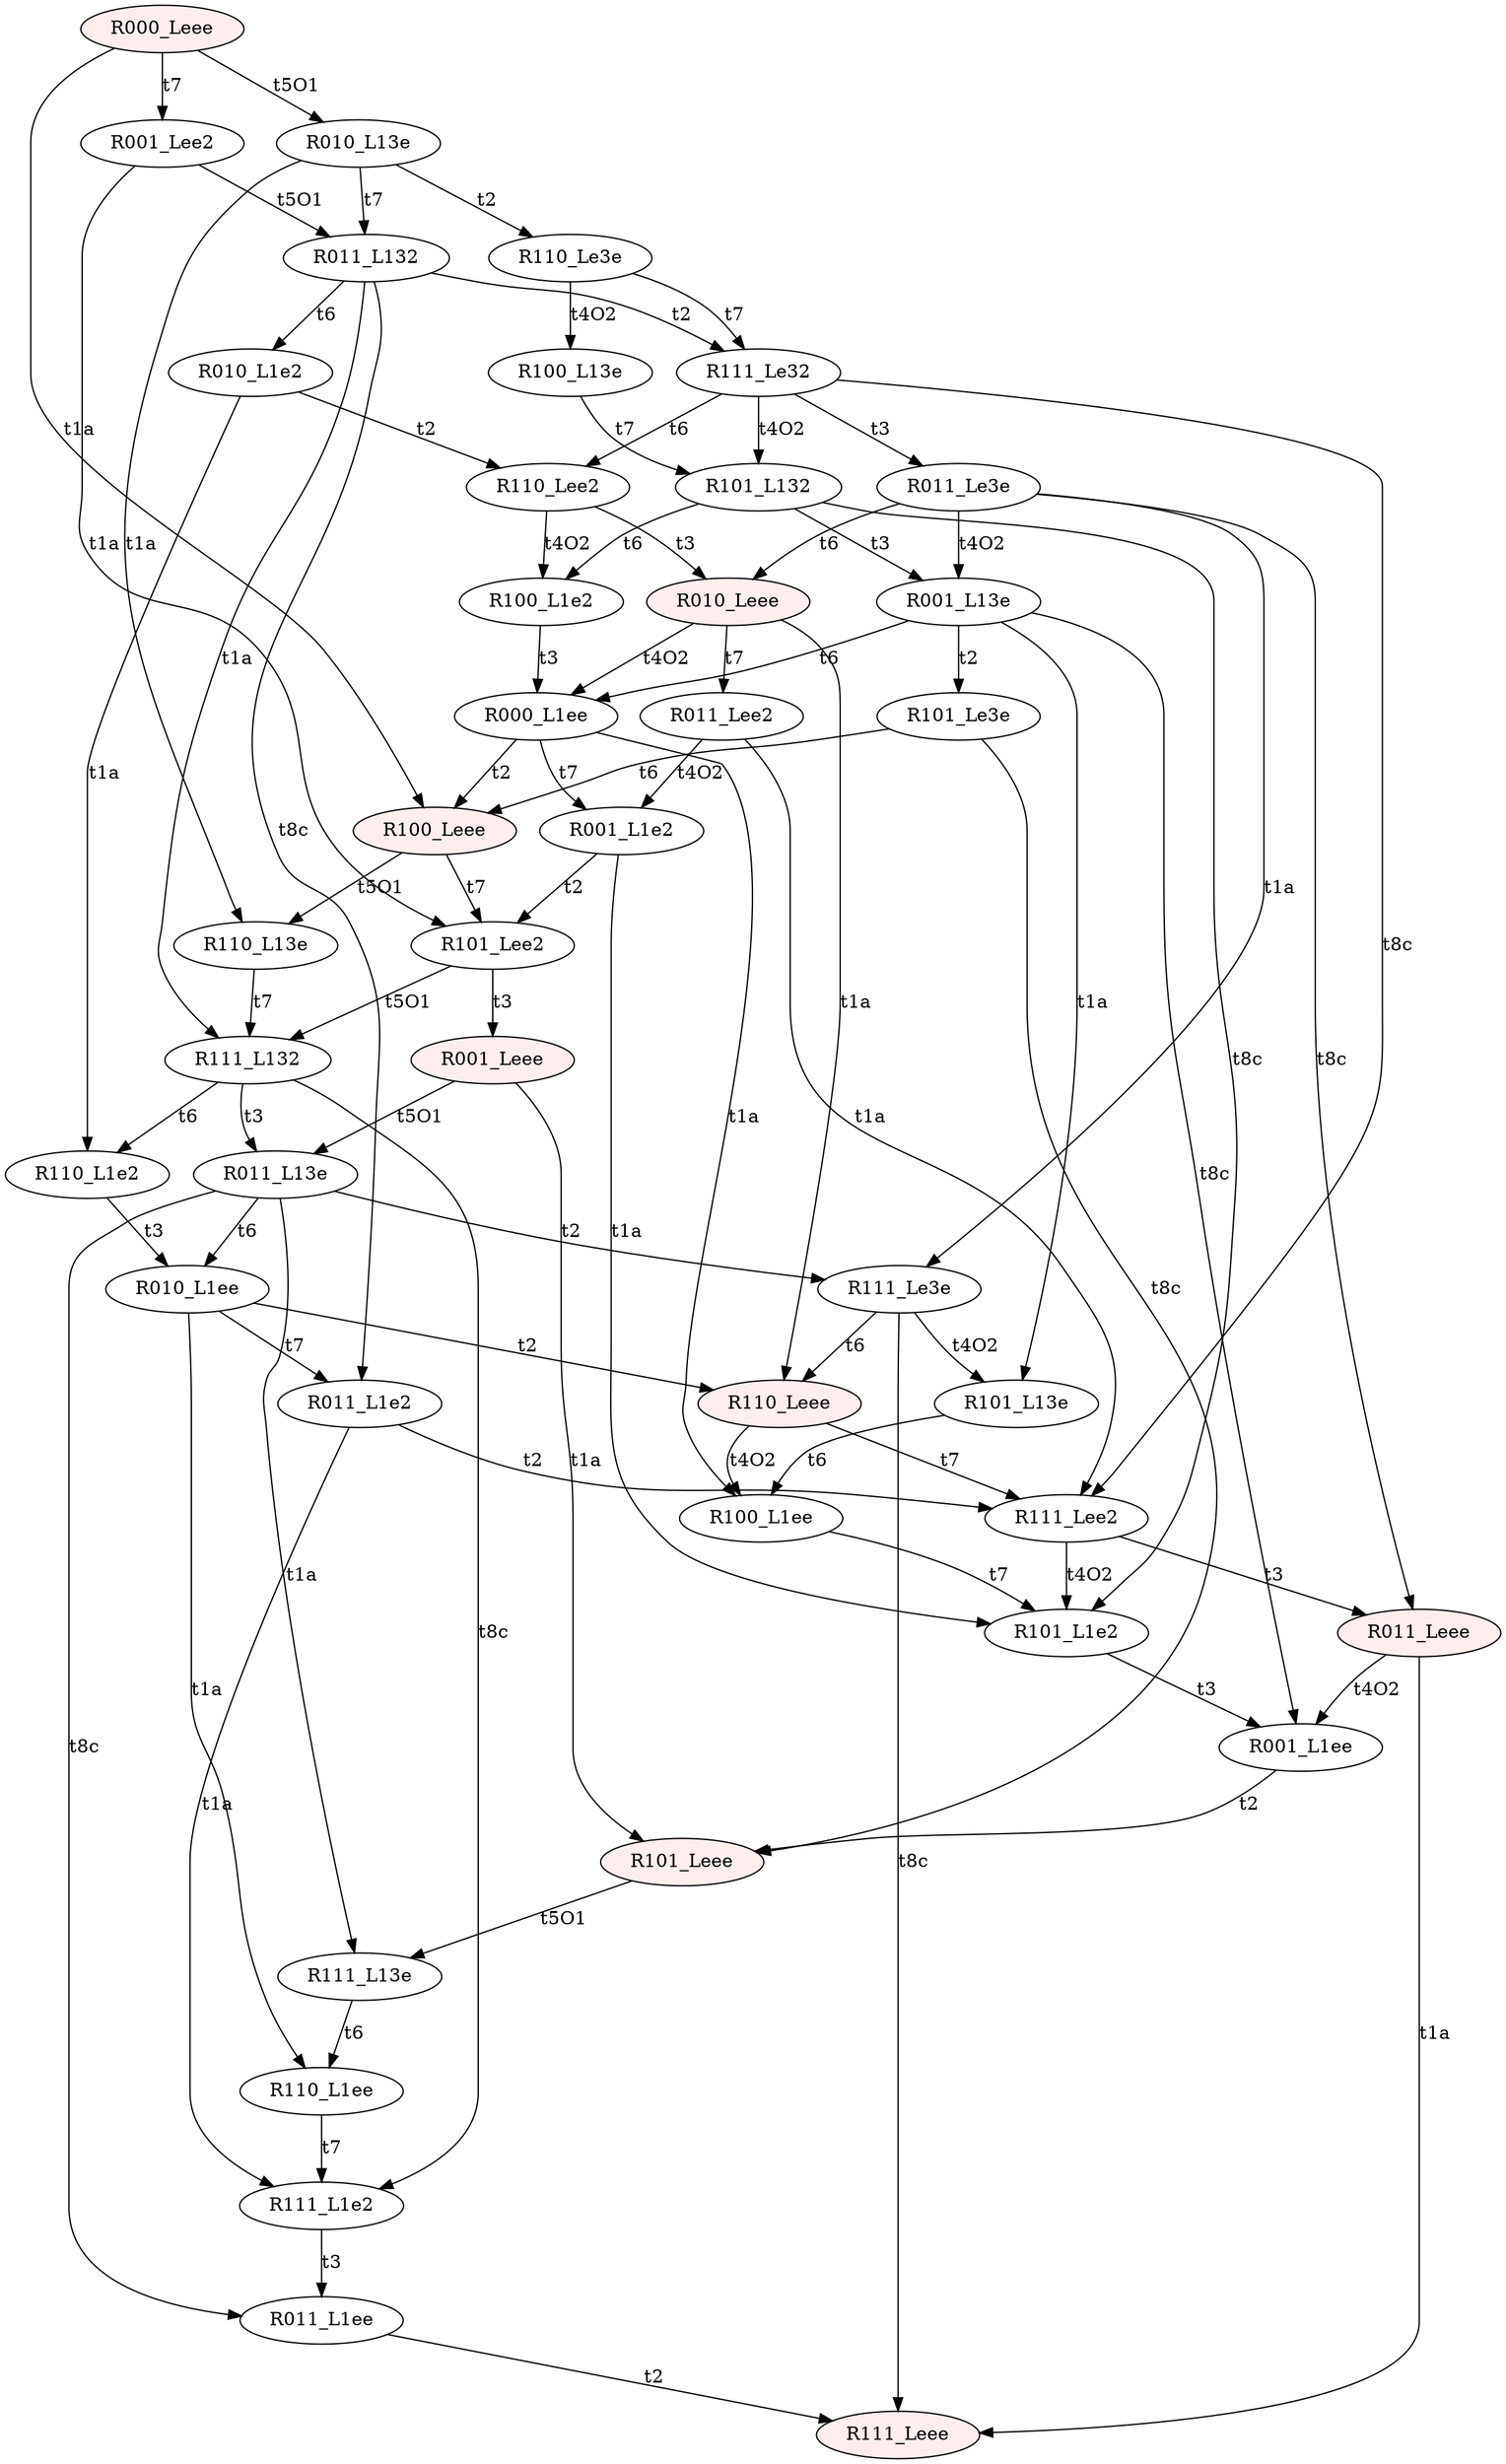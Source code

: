 digraph "SCinput/i" {
node [style=filled fillcolor="#FFEEEE"]; R000_Leee ;
node [style=filled fillcolor="#FFEEEE"]; R100_Leee ;
node [fillcolor="#FFFFFF"]; R110_L13e ;
node [fillcolor="#FFFFFF"]; R111_L132 ;
node [fillcolor="#FFFFFF"]; R011_L13e ;
node [fillcolor="#FFFFFF"]; R111_L13e ;
node [fillcolor="#FFFFFF"]; R110_L1ee ;
node [fillcolor="#FFFFFF"]; R111_L1e2 ;
node [fillcolor="#FFFFFF"]; R011_L1ee ;
node [style=filled fillcolor="#FFEEEE"]; R111_Leee ;
node [fillcolor="#FFFFFF"]; R111_Le3e ;
node [fillcolor="#FFFFFF"]; R101_L13e ;
node [fillcolor="#FFFFFF"]; R100_L1ee ;
node [fillcolor="#FFFFFF"]; R101_L1e2 ;
node [fillcolor="#FFFFFF"]; R001_L1ee ;
node [style=filled fillcolor="#FFEEEE"]; R101_Leee ;
node [style=filled fillcolor="#FFEEEE"]; R110_Leee ;
node [fillcolor="#FFFFFF"]; R111_Lee2 ;
node [style=filled fillcolor="#FFEEEE"]; R011_Leee ;
node [fillcolor="#FFFFFF"]; R010_L1ee ;
node [fillcolor="#FFFFFF"]; R011_L1e2 ;
node [fillcolor="#FFFFFF"]; R110_L1e2 ;
node [fillcolor="#FFFFFF"]; R101_Lee2 ;
node [style=filled fillcolor="#FFEEEE"]; R001_Leee ;
node [fillcolor="#FFFFFF"]; R010_L13e ;
node [fillcolor="#FFFFFF"]; R110_Le3e ;
node [fillcolor="#FFFFFF"]; R100_L13e ;
node [fillcolor="#FFFFFF"]; R101_L132 ;
node [fillcolor="#FFFFFF"]; R001_L13e ;
node [fillcolor="#FFFFFF"]; R101_Le3e ;
node [fillcolor="#FFFFFF"]; R000_L1ee ;
node [fillcolor="#FFFFFF"]; R001_L1e2 ;
node [fillcolor="#FFFFFF"]; R100_L1e2 ;
node [fillcolor="#FFFFFF"]; R111_Le32 ;
node [fillcolor="#FFFFFF"]; R011_Le3e ;
node [style=filled fillcolor="#FFEEEE"]; R010_Leee ;
node [fillcolor="#FFFFFF"]; R011_Lee2 ;
node [fillcolor="#FFFFFF"]; R110_Lee2 ;
node [fillcolor="#FFFFFF"]; R011_L132 ;
node [fillcolor="#FFFFFF"]; R010_L1e2 ;
node [fillcolor="#FFFFFF"]; R001_Lee2 ;
R000_Leee -> R001_Lee2 [label=t7]
R000_Leee -> R010_L13e [label=t5O1]
R000_Leee -> R100_Leee [label=t1a]
R100_Leee -> R101_Lee2 [label=t7]
R100_Leee -> R110_L13e [label=t5O1]
R110_L13e -> R111_L132 [label=t7]
R111_L132 -> R111_L1e2 [label=t8c]
R111_L132 -> R110_L1e2 [label=t6]
R111_L132 -> R011_L13e [label=t3]
R011_L13e -> R011_L1ee [label=t8c]
R011_L13e -> R010_L1ee [label=t6]
R011_L13e -> R111_Le3e [label=t2]
R011_L13e -> R111_L13e [label=t1a]
R111_L13e -> R110_L1ee [label=t6]
R110_L1ee -> R111_L1e2 [label=t7]
R111_L1e2 -> R011_L1ee [label=t3]
R011_L1ee -> R111_Leee [label=t2]
R111_Le3e -> R111_Leee [label=t8c]
R111_Le3e -> R110_Leee [label=t6]
R111_Le3e -> R101_L13e [label=t4O2]
R101_L13e -> R100_L1ee [label=t6]
R100_L1ee -> R101_L1e2 [label=t7]
R101_L1e2 -> R001_L1ee [label=t3]
R001_L1ee -> R101_Leee [label=t2]
R101_Leee -> R111_L13e [label=t5O1]
R110_Leee -> R111_Lee2 [label=t7]
R110_Leee -> R100_L1ee [label=t4O2]
R111_Lee2 -> R101_L1e2 [label=t4O2]
R111_Lee2 -> R011_Leee [label=t3]
R011_Leee -> R001_L1ee [label=t4O2]
R011_Leee -> R111_Leee [label=t1a]
R010_L1ee -> R011_L1e2 [label=t7]
R010_L1ee -> R110_Leee [label=t2]
R010_L1ee -> R110_L1ee [label=t1a]
R011_L1e2 -> R111_Lee2 [label=t2]
R011_L1e2 -> R111_L1e2 [label=t1a]
R110_L1e2 -> R010_L1ee [label=t3]
R101_Lee2 -> R111_L132 [label=t5O1]
R101_Lee2 -> R001_Leee [label=t3]
R001_Leee -> R011_L13e [label=t5O1]
R001_Leee -> R101_Leee [label=t1a]
R010_L13e -> R011_L132 [label=t7]
R010_L13e -> R110_Le3e [label=t2]
R010_L13e -> R110_L13e [label=t1a]
R110_Le3e -> R111_Le32 [label=t7]
R110_Le3e -> R100_L13e [label=t4O2]
R100_L13e -> R101_L132 [label=t7]
R101_L132 -> R101_L1e2 [label=t8c]
R101_L132 -> R100_L1e2 [label=t6]
R101_L132 -> R001_L13e [label=t3]
R001_L13e -> R001_L1ee [label=t8c]
R001_L13e -> R000_L1ee [label=t6]
R001_L13e -> R101_Le3e [label=t2]
R001_L13e -> R101_L13e [label=t1a]
R101_Le3e -> R101_Leee [label=t8c]
R101_Le3e -> R100_Leee [label=t6]
R000_L1ee -> R001_L1e2 [label=t7]
R000_L1ee -> R100_Leee [label=t2]
R000_L1ee -> R100_L1ee [label=t1a]
R001_L1e2 -> R101_Lee2 [label=t2]
R001_L1e2 -> R101_L1e2 [label=t1a]
R100_L1e2 -> R000_L1ee [label=t3]
R111_Le32 -> R111_Lee2 [label=t8c]
R111_Le32 -> R110_Lee2 [label=t6]
R111_Le32 -> R101_L132 [label=t4O2]
R111_Le32 -> R011_Le3e [label=t3]
R011_Le3e -> R011_Leee [label=t8c]
R011_Le3e -> R010_Leee [label=t6]
R011_Le3e -> R001_L13e [label=t4O2]
R011_Le3e -> R111_Le3e [label=t1a]
R010_Leee -> R011_Lee2 [label=t7]
R010_Leee -> R000_L1ee [label=t4O2]
R010_Leee -> R110_Leee [label=t1a]
R011_Lee2 -> R001_L1e2 [label=t4O2]
R011_Lee2 -> R111_Lee2 [label=t1a]
R110_Lee2 -> R100_L1e2 [label=t4O2]
R110_Lee2 -> R010_Leee [label=t3]
R011_L132 -> R011_L1e2 [label=t8c]
R011_L132 -> R010_L1e2 [label=t6]
R011_L132 -> R111_Le32 [label=t2]
R011_L132 -> R111_L132 [label=t1a]
R010_L1e2 -> R110_Lee2 [label=t2]
R010_L1e2 -> R110_L1e2 [label=t1a]
R001_Lee2 -> R011_L132 [label=t5O1]
R001_Lee2 -> R101_Lee2 [label=t1a]
}